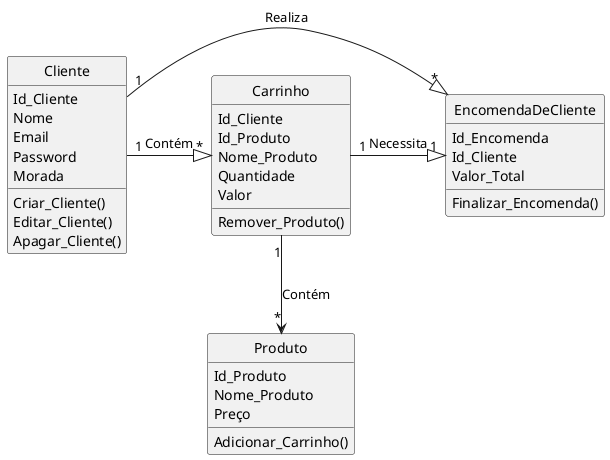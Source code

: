 @startuml
'https://plantuml.com/sequence-diagram
hide circles

class Cliente{
Id_Cliente
Nome
Email
Password
Morada

Criar_Cliente()
Editar_Cliente()
Apagar_Cliente()
}
class Carrinho{
Id_Cliente
Id_Produto
Nome_Produto
Quantidade
Valor

Remover_Produto()
}
class EncomendaDeCliente{
Id_Encomenda
Id_Cliente
Valor_Total

Finalizar_Encomenda()
}
class Produto{
Id_Produto
Nome_Produto
Preço

Adicionar_Carrinho()
}


Cliente "1"-|> "*"Carrinho : Contém
Cliente "1"-|> "*" EncomendaDeCliente : Realiza
Carrinho "1"-|> "1" EncomendaDeCliente : Necessita
Carrinho "1"--> "*" Produto : Contém
@enduml
